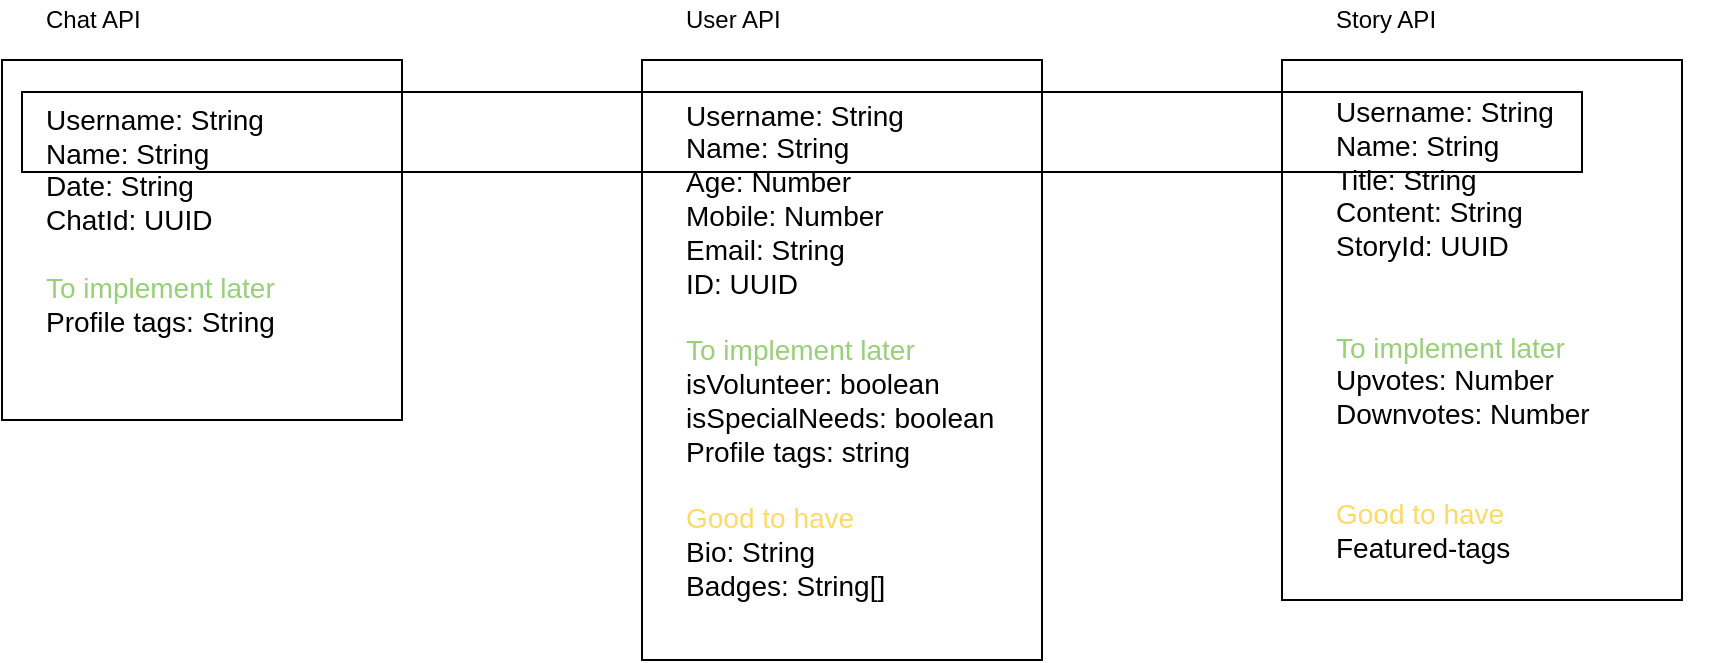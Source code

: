 <mxfile version="14.9.8" type="google"><diagram id="C5RBs43oDa-KdzZeNtuy" name="Page-1"><mxGraphModel dx="1609" dy="446" grid="1" gridSize="10" guides="1" tooltips="1" connect="1" arrows="1" fold="1" page="1" pageScale="1" pageWidth="827" pageHeight="1169" math="0" shadow="0"><root><mxCell id="WIyWlLk6GJQsqaUBKTNV-0"/><mxCell id="WIyWlLk6GJQsqaUBKTNV-1" parent="WIyWlLk6GJQsqaUBKTNV-0"/><mxCell id="swMriYmG6YfmzE_RIw8l-1" value="" style="rounded=0;whiteSpace=wrap;html=1;" parent="WIyWlLk6GJQsqaUBKTNV-1" vertex="1"><mxGeometry x="80" y="120" width="200" height="300" as="geometry"/></mxCell><mxCell id="swMriYmG6YfmzE_RIw8l-2" value="User API" style="text;html=1;strokeColor=none;fillColor=none;align=left;verticalAlign=middle;whiteSpace=wrap;rounded=0;" parent="WIyWlLk6GJQsqaUBKTNV-1" vertex="1"><mxGeometry x="100" y="90" width="60" height="20" as="geometry"/></mxCell><mxCell id="swMriYmG6YfmzE_RIw8l-3" value="&lt;font style=&quot;font-size: 14px&quot;&gt;Username: String&lt;br&gt;Name: String&lt;br&gt;Age: Number&lt;br&gt;Mobile: Number&lt;br&gt;Email: String&lt;br&gt;ID: UUID&lt;br&gt;&lt;br&gt;&lt;font color=&quot;#97d077&quot; style=&quot;font-size: 14px&quot;&gt;To implement later&lt;/font&gt;&lt;br&gt;isVolunteer: boolean&lt;br&gt;isSpecialNeeds: boolean&lt;br&gt;Profile tags: string&lt;br&gt;&lt;br&gt;&lt;font color=&quot;#ffd966&quot; style=&quot;font-size: 14px&quot;&gt;Good to have&lt;/font&gt;&lt;br&gt;Bio: String&lt;br&gt;Badges: String[]&lt;/font&gt;" style="text;html=1;strokeColor=none;fillColor=none;align=left;verticalAlign=middle;whiteSpace=wrap;rounded=0;" parent="WIyWlLk6GJQsqaUBKTNV-1" vertex="1"><mxGeometry x="100" y="140" width="190" height="250" as="geometry"/></mxCell><mxCell id="swMriYmG6YfmzE_RIw8l-4" value="" style="rounded=0;whiteSpace=wrap;html=1;" parent="WIyWlLk6GJQsqaUBKTNV-1" vertex="1"><mxGeometry x="400" y="120" width="200" height="270" as="geometry"/></mxCell><mxCell id="swMriYmG6YfmzE_RIw8l-5" value="&lt;font style=&quot;font-size: 14px&quot;&gt;Username: String&lt;br&gt;Name: String&lt;br&gt;Title: String&lt;br&gt;Content: String&lt;br&gt;StoryId: UUID&lt;br&gt;&lt;br&gt;&lt;br&gt;&lt;font color=&quot;#97d077&quot; style=&quot;font-size: 14px&quot;&gt;To implement later&lt;/font&gt;&lt;br&gt;Upvotes: Number&lt;br&gt;Downvotes: Number&lt;br&gt;&lt;br&gt;&lt;br&gt;&lt;font color=&quot;#ffd966&quot; style=&quot;font-size: 14px&quot;&gt;Good to have&lt;/font&gt;&lt;br&gt;Featured-tags&lt;/font&gt;" style="text;html=1;strokeColor=none;fillColor=none;align=left;verticalAlign=middle;whiteSpace=wrap;rounded=0;" parent="WIyWlLk6GJQsqaUBKTNV-1" vertex="1"><mxGeometry x="425" y="140" width="190" height="230" as="geometry"/></mxCell><mxCell id="swMriYmG6YfmzE_RIw8l-6" value="Story API" style="text;html=1;strokeColor=none;fillColor=none;align=left;verticalAlign=middle;whiteSpace=wrap;rounded=0;" parent="WIyWlLk6GJQsqaUBKTNV-1" vertex="1"><mxGeometry x="425" y="90" width="65" height="20" as="geometry"/></mxCell><mxCell id="swMriYmG6YfmzE_RIw8l-7" value="" style="rounded=0;whiteSpace=wrap;html=1;" parent="WIyWlLk6GJQsqaUBKTNV-1" vertex="1"><mxGeometry x="-240" y="120" width="200" height="180" as="geometry"/></mxCell><mxCell id="swMriYmG6YfmzE_RIw8l-8" value="Chat API" style="text;html=1;strokeColor=none;fillColor=none;align=left;verticalAlign=middle;whiteSpace=wrap;rounded=0;" parent="WIyWlLk6GJQsqaUBKTNV-1" vertex="1"><mxGeometry x="-220" y="90" width="70" height="20" as="geometry"/></mxCell><mxCell id="swMriYmG6YfmzE_RIw8l-12" value="&lt;font style=&quot;font-size: 14px&quot;&gt;Username: String&lt;br&gt;Name: String&lt;br&gt;Date: String&lt;br&gt;ChatId: UUID&lt;br&gt;&lt;br&gt;&lt;font color=&quot;#97d077&quot; style=&quot;font-size: 14px&quot;&gt;To implement later&lt;/font&gt;&lt;br&gt;Profile tags: String&lt;/font&gt;" style="text;html=1;strokeColor=none;fillColor=none;align=left;verticalAlign=middle;whiteSpace=wrap;rounded=0;" parent="WIyWlLk6GJQsqaUBKTNV-1" vertex="1"><mxGeometry x="-220" y="140" width="140" height="120" as="geometry"/></mxCell><mxCell id="fGPTdX-69M5OvEpuqFNY-0" value="" style="rounded=0;whiteSpace=wrap;html=1;fillColor=none;" vertex="1" parent="WIyWlLk6GJQsqaUBKTNV-1"><mxGeometry x="-230" y="136" width="780" height="40" as="geometry"/></mxCell></root></mxGraphModel></diagram></mxfile>
